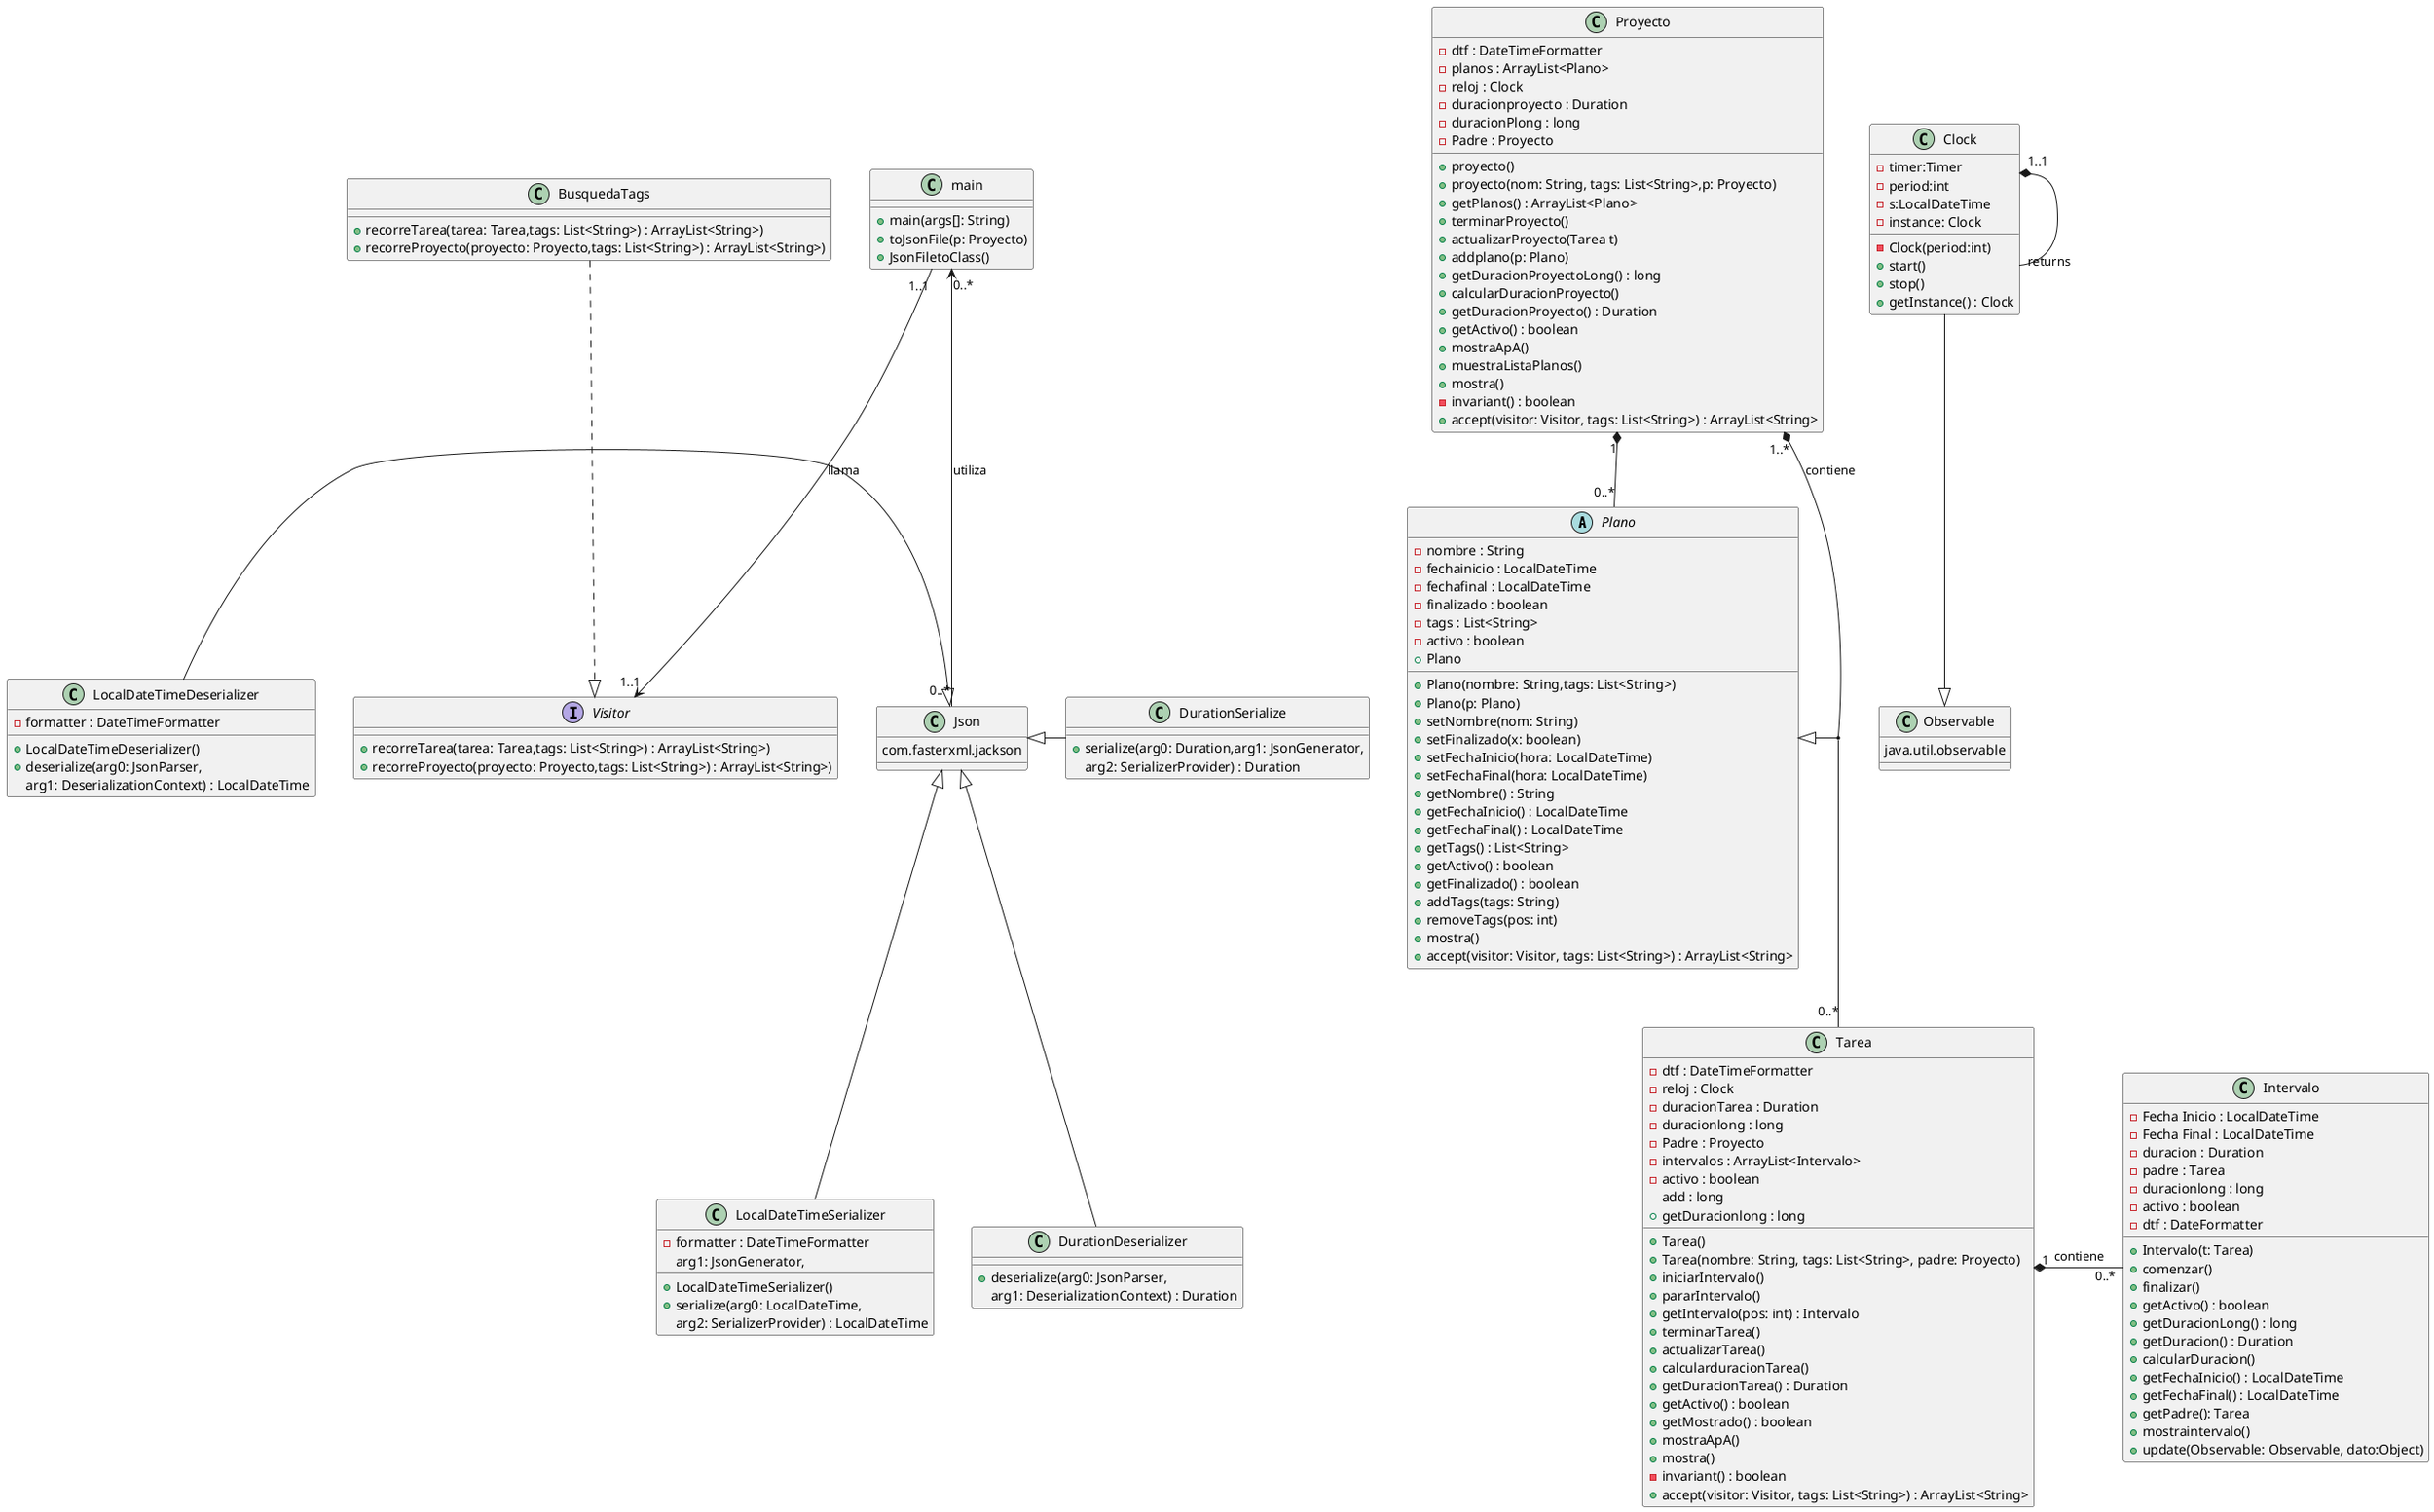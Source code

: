 @startuml

   abstract class Plano{
  -nombre : String
  -fechainicio : LocalDateTime
  -fechafinal : LocalDateTime
  -finalizado : boolean
  -tags : List<String>
  -activo : boolean
  +Plano
  +Plano(nombre: String,tags: List<String>)
  +Plano(p: Plano)
  +setNombre(nom: String)
  +setFinalizado(x: boolean)
  +setFechaInicio(hora: LocalDateTime)
  +setFechaFinal(hora: LocalDateTime)
  +getNombre() : String
  +getFechaInicio() : LocalDateTime
  +getFechaFinal() : LocalDateTime
  +getTags() : List<String>
  +getActivo() : boolean
  +getFinalizado() : boolean
  +addTags(tags: String)
  +removeTags(pos: int)
  +mostra()
   +accept(visitor: Visitor, tags: List<String>) : ArrayList<String>
 }

 class Proyecto{
  -dtf : DateTimeFormatter
  -planos : ArrayList<Plano>
  -reloj : Clock
  -duracionproyecto : Duration
  -duracionPlong : long
  -Padre : Proyecto
  +proyecto()
  +proyecto(nom: String, tags: List<String>,p: Proyecto)
  +getPlanos() : ArrayList<Plano>
  +terminarProyecto()
  +actualizarProyecto(Tarea t)
  +addplano(p: Plano)
  +getDuracionProyectoLong() : long
  +calcularDuracionProyecto()
  +getDuracionProyecto() : Duration
  +getActivo() : boolean
  +mostraApA()
  +muestraListaPlanos()
  +mostra()
  -invariant() : boolean
  +accept(visitor: Visitor, tags: List<String>) : ArrayList<String>
 }


 class Tarea{
  -dtf : DateTimeFormatter
  -reloj : Clock
  -duracionTarea : Duration
  -duracionlong : long
  -Padre : Proyecto
  -intervalos : ArrayList<Intervalo>
  -activo : boolean
  add : long
  +Tarea()
  +Tarea(nombre: String, tags: List<String>, padre: Proyecto)
  +iniciarIntervalo()
  +pararIntervalo()
  +getIntervalo(pos: int) : Intervalo
  +terminarTarea()
  +actualizarTarea()
  +calcularduracionTarea()
  +getDuracionlong : long
  +getDuracionTarea() : Duration
  +getActivo() : boolean
  +getMostrado() : boolean
  +mostraApA()
  +mostra()
  -invariant() : boolean
  +accept(visitor: Visitor, tags: List<String>) : ArrayList<String>
 }

 class Intervalo{
 +Intervalo(t: Tarea)
 +comenzar()
 +finalizar()
 +getActivo() : boolean
 +getDuracionLong() : long
 +getDuracion() : Duration
 +calcularDuracion()
 +getFechaInicio() : LocalDateTime
 +getFechaFinal() : LocalDateTime
 +getPadre(): Tarea
 +mostraintervalo()
 +update(Observable: Observable, dato:Object)
 -Fecha Inicio : LocalDateTime
 -Fecha Final : LocalDateTime
 -duracion : Duration
 -padre : Tarea
 -duracionlong : long
 -activo : boolean
 -dtf : DateFormatter
 }

 class main{
 +main(args[]: String)
 +toJsonFile(p: Proyecto)
 +JsonFiletoClass()
 }

class LocalDateTimeSerializer{
-formatter : DateTimeFormatter
+LocalDateTimeSerializer()
+serialize(arg0: LocalDateTime,
arg1: JsonGenerator,
arg2: SerializerProvider) : LocalDateTime
}

class LocalDateTimeDeserializer{
-formatter : DateTimeFormatter
+LocalDateTimeDeserializer()
+deserialize(arg0: JsonParser,
 arg1: DeserializationContext) : LocalDateTime
}

class DurationDeserializer{
+deserialize(arg0: JsonParser,
arg1: DeserializationContext) : Duration
}

class DurationSerialize{
+serialize(arg0: Duration,arg1: JsonGenerator,
arg2: SerializerProvider) : Duration
}

 class Clock{
 -timer:Timer
 -period:int
 -s:LocalDateTime
 -Clock(period:int)
 -instance: Clock
 +start()
 +stop()
 +getInstance() : Clock
 }



Interface Visitor{
 +recorreTarea(tarea: Tarea,tags: List<String>) : ArrayList<String>)
 +recorreProyecto(proyecto: Proyecto,tags: List<String>) : ArrayList<String>)
}

class BusquedaTags{
 +recorreTarea(tarea: Tarea,tags: List<String>) : ArrayList<String>)
 +recorreProyecto(proyecto: Proyecto,tags: List<String>) : ArrayList<String>)
}


 class Observable{
 java.util.observable
 }
 class Json{
 com.fasterxml.jackson
 }
BusquedaTags..|>Visitor
 Clock --|> Observable
 Proyecto "1..*"*--"0..*" Tarea: contiene
 Tarea "1"*-right-"0..*" Intervalo: contiene
 Plano <|--(Proyecto, Tarea)
skinparam nodesep 40
 Json <|-left- LocalDateTimeDeserializer
 Json <|-down- LocalDateTimeSerializer
 Json <|-right- DurationSerialize
 Json <|-down- DurationDeserializer


 Proyecto "1"*--"0..*" Plano
 Json "0..*"-up->"0..*" main :utiliza
 main "1..1"-->"1..1" Visitor : llama
 Clock "1..1"*--"returns" Clock
 @enduml
 mostrar cada 2s
 Observer actualizar tarea, observador RELOJ(new clase)

 Proyecto "1"*--"0..*" Tarea: contiene
 Proyecto "1"*-down-"n" Proyecto: puede contener
 Tarea "1"*--"0..*" Intervalo: contiene (composicion)
 Plano <|-down-(Proyecto, Tarea)


 PROYECTO -->> TAREAS
          -->> PROYECTOS -->> TAREAS

 Tiempo total acc=acc+ListaTareas+Proyectos[i].tiempototal

 class Estadisticas{
 +calcularTiempoProyecto(Proyecto)
 +calcularTiempoTarea(Tarea)
 +mostrarTiempo()
 +mostrarmascosas()
 }

 import java.time.LocalDateTime;

 note "-1 Proyecto puede contener de 0-n Tareas\n-Si el Proyecto muere, las Tareas también" as PROYECTOTAREA
 Proyecto .. PROYECTOTAREA
 PROYECTOTAREA .. Tarea

 note "-1 Tarea puede contener de 0-n Intervalos\n-Tareas contienen listas de intervalos (logs)" as TareaIntervalo